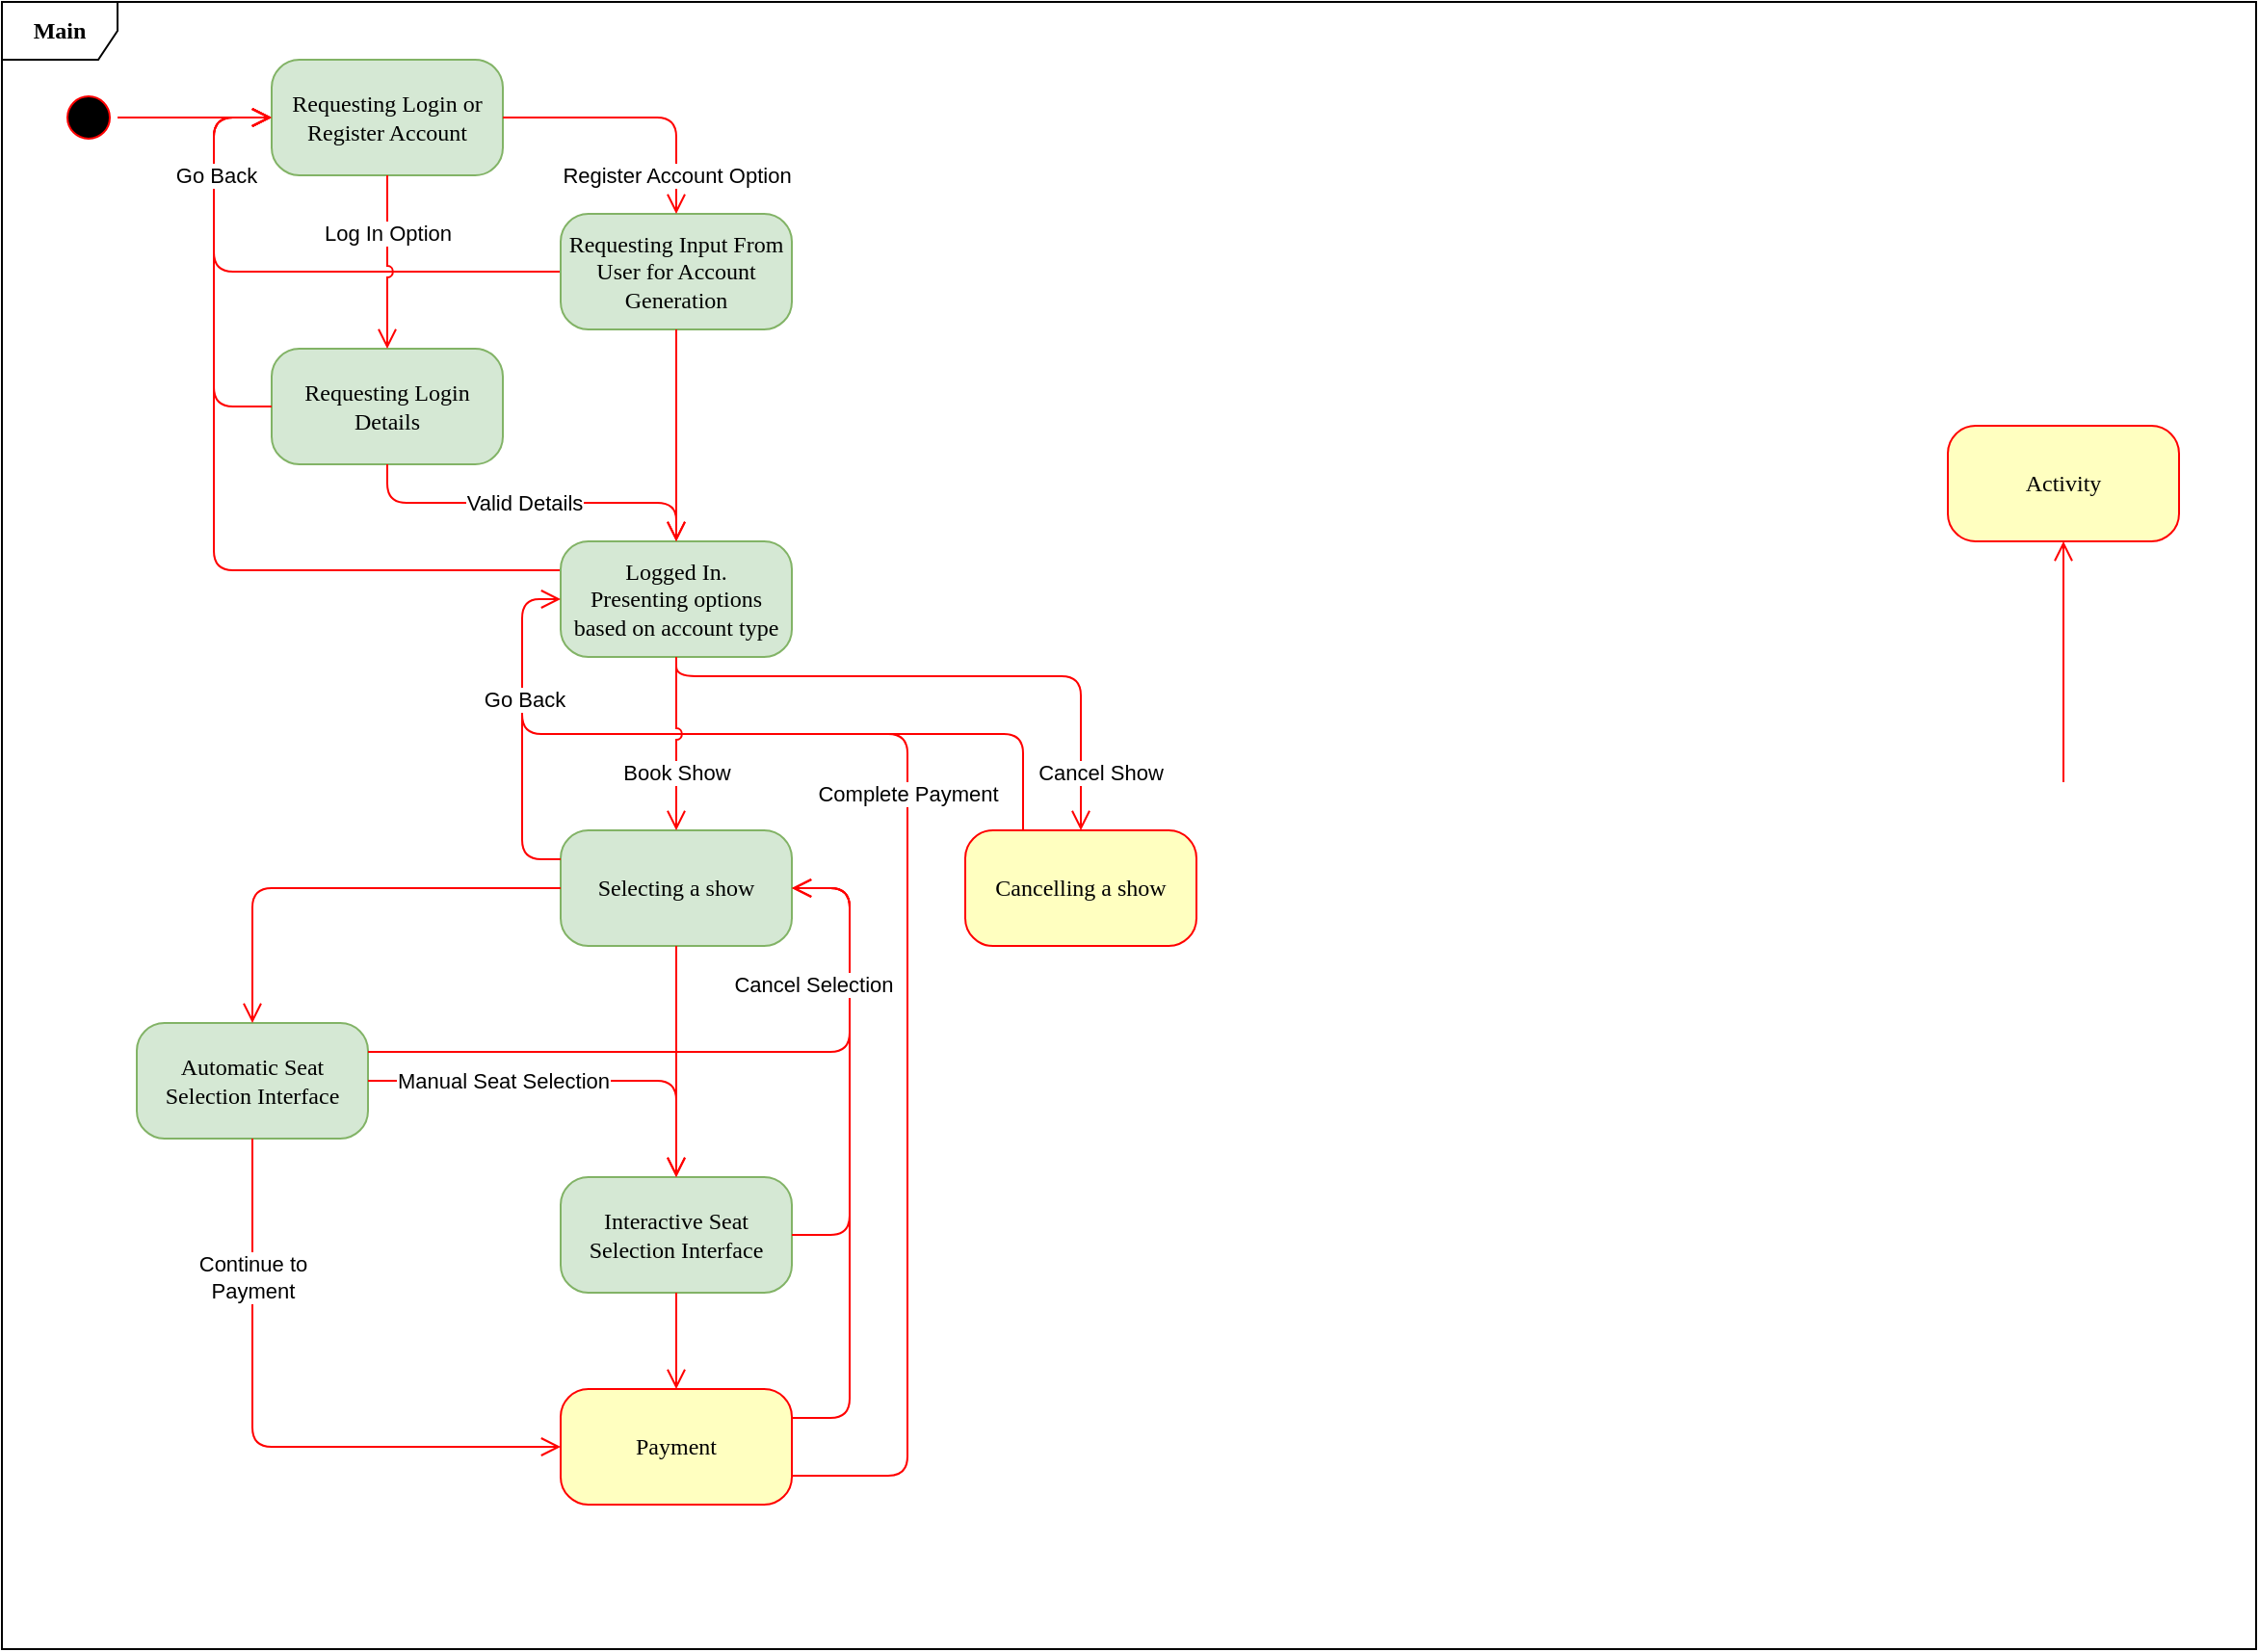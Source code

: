 <mxfile version="24.2.2" type="device">
  <diagram name="Page-1" id="58cdce13-f638-feb5-8d6f-7d28b1aa9fa0">
    <mxGraphModel dx="1386" dy="785" grid="1" gridSize="10" guides="1" tooltips="1" connect="1" arrows="1" fold="1" page="1" pageScale="1" pageWidth="1100" pageHeight="850" background="none" math="0" shadow="0">
      <root>
        <mxCell id="0" />
        <mxCell id="1" parent="0" />
        <mxCell id="2a3bc250acf0617d-8" value="Main" style="shape=umlFrame;whiteSpace=wrap;html=1;rounded=1;shadow=0;comic=0;labelBackgroundColor=none;strokeWidth=1;fontFamily=Verdana;fontSize=12;align=center;fontStyle=1" parent="1" vertex="1">
          <mxGeometry x="40" y="90" width="1170" height="855" as="geometry" />
        </mxCell>
        <mxCell id="2VK7c3jGOLDtSmd9nzvH-88" style="edgeStyle=elbowEdgeStyle;html=1;labelBackgroundColor=none;endArrow=none;endSize=8;strokeColor=#ff0000;fontFamily=Verdana;fontSize=12;align=left;exitX=1;exitY=0.25;exitDx=0;exitDy=0;endFill=0;entryX=1;entryY=0.5;entryDx=0;entryDy=0;" parent="1" source="2VK7c3jGOLDtSmd9nzvH-48" target="2VK7c3jGOLDtSmd9nzvH-32" edge="1">
          <mxGeometry relative="1" as="geometry">
            <mxPoint x="460" y="865" as="sourcePoint" />
            <mxPoint x="480" y="700" as="targetPoint" />
            <Array as="points">
              <mxPoint x="480" y="740" />
            </Array>
          </mxGeometry>
        </mxCell>
        <mxCell id="2VK7c3jGOLDtSmd9nzvH-81" style="edgeStyle=orthogonalEdgeStyle;html=1;labelBackgroundColor=none;endArrow=open;endSize=8;strokeColor=#ff0000;fontFamily=Verdana;fontSize=12;align=left;entryX=0;entryY=0.5;entryDx=0;entryDy=0;exitX=0;exitY=0.25;exitDx=0;exitDy=0;" parent="1" source="2VK7c3jGOLDtSmd9nzvH-24" target="382b91b5511bd0f7-6" edge="1">
          <mxGeometry relative="1" as="geometry">
            <mxPoint x="330" y="400" as="sourcePoint" />
            <mxPoint x="400" y="380" as="targetPoint" />
            <Array as="points">
              <mxPoint x="150" y="385" />
              <mxPoint x="150" y="150" />
            </Array>
          </mxGeometry>
        </mxCell>
        <mxCell id="2VK7c3jGOLDtSmd9nzvH-77" style="edgeStyle=elbowEdgeStyle;html=1;labelBackgroundColor=none;endArrow=none;endSize=8;strokeColor=#ff0000;fontFamily=Verdana;fontSize=12;align=left;entryX=0.25;entryY=0;entryDx=0;entryDy=0;elbow=vertical;endFill=0;" parent="1" target="2VK7c3jGOLDtSmd9nzvH-73" edge="1">
          <mxGeometry relative="1" as="geometry">
            <mxPoint x="310" y="440" as="sourcePoint" />
            <mxPoint x="490" y="550" as="targetPoint" />
            <Array as="points">
              <mxPoint x="440" y="470" />
            </Array>
          </mxGeometry>
        </mxCell>
        <mxCell id="2VK7c3jGOLDtSmd9nzvH-22" style="edgeStyle=orthogonalEdgeStyle;html=1;labelBackgroundColor=none;endArrow=open;endSize=8;strokeColor=#ff0000;fontFamily=Verdana;fontSize=12;align=left;exitX=0;exitY=0.5;exitDx=0;exitDy=0;entryX=0;entryY=0.5;entryDx=0;entryDy=0;" parent="1" source="382b91b5511bd0f7-7" target="382b91b5511bd0f7-6" edge="1">
          <mxGeometry relative="1" as="geometry">
            <mxPoint x="310" y="160" as="sourcePoint" />
            <mxPoint x="400" y="280" as="targetPoint" />
            <Array as="points">
              <mxPoint x="150" y="230" />
              <mxPoint x="150" y="150" />
            </Array>
          </mxGeometry>
        </mxCell>
        <mxCell id="382b91b5511bd0f7-1" value="" style="ellipse;html=1;shape=startState;fillColor=#000000;strokeColor=#ff0000;rounded=1;shadow=0;comic=0;labelBackgroundColor=none;fontFamily=Verdana;fontSize=12;fontColor=#000000;align=center;direction=south;" parent="1" vertex="1">
          <mxGeometry x="70" y="135" width="30" height="30" as="geometry" />
        </mxCell>
        <mxCell id="382b91b5511bd0f7-5" value="Requesting Login Details" style="rounded=1;whiteSpace=wrap;html=1;arcSize=24;fillColor=#d5e8d4;strokeColor=#82b366;shadow=0;comic=0;labelBackgroundColor=none;fontFamily=Verdana;fontSize=12;align=center;" parent="1" vertex="1">
          <mxGeometry x="180" y="270" width="120" height="60" as="geometry" />
        </mxCell>
        <mxCell id="382b91b5511bd0f7-6" value="Requesting Login or Register Account" style="rounded=1;whiteSpace=wrap;html=1;arcSize=24;fillColor=#d5e8d4;strokeColor=#82b366;shadow=0;comic=0;labelBackgroundColor=none;fontFamily=Verdana;fontSize=12;align=center;" parent="1" vertex="1">
          <mxGeometry x="180" y="120" width="120" height="60" as="geometry" />
        </mxCell>
        <mxCell id="382b91b5511bd0f7-7" value="Requesting Input From User for Account Generation" style="rounded=1;whiteSpace=wrap;html=1;arcSize=24;fillColor=#d5e8d4;strokeColor=#82b366;shadow=0;comic=0;labelBackgroundColor=none;fontFamily=Verdana;fontSize=12;align=center;" parent="1" vertex="1">
          <mxGeometry x="330" y="200" width="120" height="60" as="geometry" />
        </mxCell>
        <mxCell id="382b91b5511bd0f7-9" value="Activity" style="rounded=1;whiteSpace=wrap;html=1;arcSize=24;fillColor=#ffffc0;strokeColor=#ff0000;shadow=0;comic=0;labelBackgroundColor=none;fontFamily=Verdana;fontSize=12;fontColor=#000000;align=center;" parent="1" vertex="1">
          <mxGeometry x="1050" y="310" width="120" height="60" as="geometry" />
        </mxCell>
        <mxCell id="3cde6dad864a17aa-5" style="edgeStyle=elbowEdgeStyle;html=1;labelBackgroundColor=none;endArrow=open;endSize=8;strokeColor=#ff0000;fontFamily=Verdana;fontSize=12;align=left;" parent="1" target="382b91b5511bd0f7-9" edge="1">
          <mxGeometry relative="1" as="geometry">
            <mxPoint x="1110" y="495" as="sourcePoint" />
          </mxGeometry>
        </mxCell>
        <mxCell id="2a3bc250acf0617d-9" style="edgeStyle=orthogonalEdgeStyle;html=1;labelBackgroundColor=none;endArrow=open;endSize=8;strokeColor=#ff0000;fontFamily=Verdana;fontSize=12;align=left;" parent="1" source="382b91b5511bd0f7-1" target="382b91b5511bd0f7-6" edge="1">
          <mxGeometry relative="1" as="geometry" />
        </mxCell>
        <mxCell id="2VK7c3jGOLDtSmd9nzvH-6" style="edgeStyle=orthogonalEdgeStyle;html=1;labelBackgroundColor=none;endArrow=open;endSize=8;strokeColor=#ff0000;fontFamily=Verdana;fontSize=12;align=left;exitX=1;exitY=0.5;exitDx=0;exitDy=0;entryX=0.5;entryY=0;entryDx=0;entryDy=0;" parent="1" source="382b91b5511bd0f7-6" target="382b91b5511bd0f7-7" edge="1">
          <mxGeometry relative="1" as="geometry">
            <mxPoint x="120" y="170" as="sourcePoint" />
            <mxPoint x="200" y="170" as="targetPoint" />
          </mxGeometry>
        </mxCell>
        <mxCell id="2VK7c3jGOLDtSmd9nzvH-20" value="Register Account Option" style="edgeLabel;html=1;align=center;verticalAlign=middle;resizable=0;points=[];" parent="2VK7c3jGOLDtSmd9nzvH-6" vertex="1" connectable="0">
          <mxGeometry x="-0.275" y="3" relative="1" as="geometry">
            <mxPoint x="39" y="33" as="offset" />
          </mxGeometry>
        </mxCell>
        <mxCell id="2VK7c3jGOLDtSmd9nzvH-18" style="edgeStyle=orthogonalEdgeStyle;html=1;labelBackgroundColor=none;endArrow=open;endSize=8;strokeColor=#ff0000;fontFamily=Verdana;fontSize=12;align=left;exitX=0;exitY=0.5;exitDx=0;exitDy=0;entryX=0;entryY=0.5;entryDx=0;entryDy=0;" parent="1" source="382b91b5511bd0f7-5" target="382b91b5511bd0f7-6" edge="1">
          <mxGeometry relative="1" as="geometry">
            <mxPoint x="250" y="190" as="sourcePoint" />
            <mxPoint x="250" y="280" as="targetPoint" />
            <Array as="points">
              <mxPoint x="150" y="300" />
              <mxPoint x="150" y="150" />
            </Array>
          </mxGeometry>
        </mxCell>
        <mxCell id="2VK7c3jGOLDtSmd9nzvH-19" value="Go Back" style="edgeLabel;html=1;align=center;verticalAlign=middle;resizable=0;points=[];" parent="2VK7c3jGOLDtSmd9nzvH-18" vertex="1" connectable="0">
          <mxGeometry x="-0.111" y="-1" relative="1" as="geometry">
            <mxPoint y="-57" as="offset" />
          </mxGeometry>
        </mxCell>
        <mxCell id="2VK7c3jGOLDtSmd9nzvH-24" value="Logged In.&lt;div&gt;Presenting options based on account type&lt;/div&gt;" style="rounded=1;whiteSpace=wrap;html=1;arcSize=24;fillColor=#d5e8d4;strokeColor=#82b366;shadow=0;comic=0;labelBackgroundColor=none;fontFamily=Verdana;fontSize=12;align=center;" parent="1" vertex="1">
          <mxGeometry x="330" y="370" width="120" height="60" as="geometry" />
        </mxCell>
        <mxCell id="2VK7c3jGOLDtSmd9nzvH-26" style="edgeStyle=orthogonalEdgeStyle;html=1;labelBackgroundColor=none;endArrow=open;endSize=8;strokeColor=#ff0000;fontFamily=Verdana;fontSize=12;align=left;exitX=0.5;exitY=1;exitDx=0;exitDy=0;entryX=0.5;entryY=0;entryDx=0;entryDy=0;" parent="1" source="382b91b5511bd0f7-5" target="2VK7c3jGOLDtSmd9nzvH-24" edge="1">
          <mxGeometry relative="1" as="geometry">
            <mxPoint x="250" y="190" as="sourcePoint" />
            <mxPoint x="250" y="280" as="targetPoint" />
          </mxGeometry>
        </mxCell>
        <mxCell id="2VK7c3jGOLDtSmd9nzvH-27" value="Valid Details" style="edgeLabel;html=1;align=center;verticalAlign=middle;resizable=0;points=[];" parent="2VK7c3jGOLDtSmd9nzvH-26" vertex="1" connectable="0">
          <mxGeometry x="-0.111" y="-1" relative="1" as="geometry">
            <mxPoint x="6" y="-1" as="offset" />
          </mxGeometry>
        </mxCell>
        <mxCell id="2VK7c3jGOLDtSmd9nzvH-29" style="edgeStyle=orthogonalEdgeStyle;html=1;labelBackgroundColor=none;endArrow=open;endSize=8;strokeColor=#ff0000;fontFamily=Verdana;fontSize=12;align=left;exitX=0.5;exitY=1;exitDx=0;exitDy=0;entryX=0.5;entryY=0;entryDx=0;entryDy=0;" parent="1" source="382b91b5511bd0f7-7" target="2VK7c3jGOLDtSmd9nzvH-24" edge="1">
          <mxGeometry relative="1" as="geometry">
            <mxPoint x="250" y="340" as="sourcePoint" />
            <mxPoint x="390" y="380" as="targetPoint" />
          </mxGeometry>
        </mxCell>
        <mxCell id="2VK7c3jGOLDtSmd9nzvH-32" value="Selecting a show" style="rounded=1;whiteSpace=wrap;html=1;arcSize=24;fillColor=#d5e8d4;strokeColor=#82b366;shadow=0;comic=0;labelBackgroundColor=none;fontFamily=Verdana;fontSize=12;align=center;" parent="1" vertex="1">
          <mxGeometry x="330" y="520" width="120" height="60" as="geometry" />
        </mxCell>
        <mxCell id="2VK7c3jGOLDtSmd9nzvH-36" value="Automatic Seat Selection Interface" style="rounded=1;whiteSpace=wrap;html=1;arcSize=24;fillColor=#d5e8d4;strokeColor=#82b366;shadow=0;comic=0;labelBackgroundColor=none;fontFamily=Verdana;fontSize=12;align=center;" parent="1" vertex="1">
          <mxGeometry x="110" y="620" width="120" height="60" as="geometry" />
        </mxCell>
        <mxCell id="2VK7c3jGOLDtSmd9nzvH-37" value="Interactive Seat Selection Interface" style="rounded=1;whiteSpace=wrap;html=1;arcSize=24;fillColor=#d5e8d4;strokeColor=#82b366;shadow=0;comic=0;labelBackgroundColor=none;fontFamily=Verdana;fontSize=12;align=center;" parent="1" vertex="1">
          <mxGeometry x="330" y="700" width="120" height="60" as="geometry" />
        </mxCell>
        <mxCell id="2VK7c3jGOLDtSmd9nzvH-39" style="edgeStyle=elbowEdgeStyle;html=1;labelBackgroundColor=none;endArrow=open;endSize=8;strokeColor=#ff0000;fontFamily=Verdana;fontSize=12;align=left;exitX=0;exitY=0.5;exitDx=0;exitDy=0;entryX=0.5;entryY=0;entryDx=0;entryDy=0;" parent="1" source="2VK7c3jGOLDtSmd9nzvH-32" target="2VK7c3jGOLDtSmd9nzvH-36" edge="1">
          <mxGeometry relative="1" as="geometry">
            <mxPoint x="400" y="440" as="sourcePoint" />
            <mxPoint x="400" y="530" as="targetPoint" />
            <Array as="points">
              <mxPoint x="170" y="600" />
            </Array>
          </mxGeometry>
        </mxCell>
        <mxCell id="2VK7c3jGOLDtSmd9nzvH-44" style="edgeStyle=elbowEdgeStyle;html=1;labelBackgroundColor=none;endArrow=open;endSize=8;strokeColor=#ff0000;fontFamily=Verdana;fontSize=12;align=left;exitX=1;exitY=0.5;exitDx=0;exitDy=0;entryX=0.5;entryY=0;entryDx=0;entryDy=0;" parent="1" source="2VK7c3jGOLDtSmd9nzvH-36" target="2VK7c3jGOLDtSmd9nzvH-37" edge="1">
          <mxGeometry relative="1" as="geometry">
            <mxPoint x="350" y="570" as="sourcePoint" />
            <mxPoint x="250" y="640" as="targetPoint" />
            <Array as="points">
              <mxPoint x="390" y="680" />
            </Array>
          </mxGeometry>
        </mxCell>
        <mxCell id="2VK7c3jGOLDtSmd9nzvH-52" value="Manual Seat Selection" style="edgeLabel;html=1;align=center;verticalAlign=middle;resizable=0;points=[];" parent="2VK7c3jGOLDtSmd9nzvH-44" vertex="1" connectable="0">
          <mxGeometry x="-0.613" y="2" relative="1" as="geometry">
            <mxPoint x="29" y="2" as="offset" />
          </mxGeometry>
        </mxCell>
        <mxCell id="2VK7c3jGOLDtSmd9nzvH-48" value="Payment" style="rounded=1;whiteSpace=wrap;html=1;arcSize=24;fillColor=#ffffc0;strokeColor=#ff0000;shadow=0;comic=0;labelBackgroundColor=none;fontFamily=Verdana;fontSize=12;fontColor=#000000;align=center;" parent="1" vertex="1">
          <mxGeometry x="330" y="810" width="120" height="60" as="geometry" />
        </mxCell>
        <mxCell id="2VK7c3jGOLDtSmd9nzvH-49" style="edgeStyle=elbowEdgeStyle;html=1;labelBackgroundColor=none;endArrow=open;endSize=8;strokeColor=#ff0000;fontFamily=Verdana;fontSize=12;align=left;exitX=0.5;exitY=1;exitDx=0;exitDy=0;entryX=0.5;entryY=0;entryDx=0;entryDy=0;" parent="1" source="2VK7c3jGOLDtSmd9nzvH-37" target="2VK7c3jGOLDtSmd9nzvH-48" edge="1">
          <mxGeometry relative="1" as="geometry">
            <mxPoint x="470" y="760" as="sourcePoint" />
            <mxPoint x="470" y="810" as="targetPoint" />
            <Array as="points">
              <mxPoint x="390" y="790" />
            </Array>
          </mxGeometry>
        </mxCell>
        <mxCell id="2VK7c3jGOLDtSmd9nzvH-54" style="edgeStyle=elbowEdgeStyle;html=1;labelBackgroundColor=none;endArrow=none;endSize=8;strokeColor=#ff0000;fontFamily=Verdana;fontSize=12;align=left;exitX=1;exitY=0.75;exitDx=0;exitDy=0;endFill=0;" parent="1" source="2VK7c3jGOLDtSmd9nzvH-48" edge="1">
          <mxGeometry relative="1" as="geometry">
            <mxPoint x="310" y="670" as="sourcePoint" />
            <mxPoint x="450" y="470" as="targetPoint" />
            <Array as="points">
              <mxPoint x="510" y="690" />
            </Array>
          </mxGeometry>
        </mxCell>
        <mxCell id="2VK7c3jGOLDtSmd9nzvH-87" value="Complete Payment" style="edgeLabel;html=1;align=center;verticalAlign=middle;resizable=0;points=[];" parent="2VK7c3jGOLDtSmd9nzvH-54" vertex="1" connectable="0">
          <mxGeometry x="-0.325" relative="1" as="geometry">
            <mxPoint y="-244" as="offset" />
          </mxGeometry>
        </mxCell>
        <mxCell id="2VK7c3jGOLDtSmd9nzvH-43" style="edgeStyle=elbowEdgeStyle;html=1;labelBackgroundColor=none;endArrow=open;endSize=8;strokeColor=#ff0000;fontFamily=Verdana;fontSize=12;align=left;exitX=0.5;exitY=1;exitDx=0;exitDy=0;entryX=0.5;entryY=0;entryDx=0;entryDy=0;jumpStyle=arc;" parent="1" source="2VK7c3jGOLDtSmd9nzvH-32" target="2VK7c3jGOLDtSmd9nzvH-37" edge="1">
          <mxGeometry relative="1" as="geometry">
            <mxPoint x="340" y="560" as="sourcePoint" />
            <mxPoint x="240" y="630" as="targetPoint" />
            <Array as="points">
              <mxPoint x="390" y="600" />
            </Array>
          </mxGeometry>
        </mxCell>
        <mxCell id="2VK7c3jGOLDtSmd9nzvH-62" style="edgeStyle=elbowEdgeStyle;html=1;labelBackgroundColor=none;endArrow=open;endSize=8;strokeColor=#ff0000;fontFamily=Verdana;fontSize=12;align=left;exitX=1;exitY=0.5;exitDx=0;exitDy=0;entryX=1;entryY=0.5;entryDx=0;entryDy=0;" parent="1" source="2VK7c3jGOLDtSmd9nzvH-37" target="2VK7c3jGOLDtSmd9nzvH-32" edge="1">
          <mxGeometry relative="1" as="geometry">
            <mxPoint x="330" y="690" as="sourcePoint" />
            <mxPoint x="430" y="740" as="targetPoint" />
            <Array as="points">
              <mxPoint x="480" y="640" />
            </Array>
          </mxGeometry>
        </mxCell>
        <mxCell id="2VK7c3jGOLDtSmd9nzvH-4" style="edgeStyle=orthogonalEdgeStyle;html=1;labelBackgroundColor=none;endArrow=open;endSize=8;strokeColor=#ff0000;fontFamily=Verdana;fontSize=12;align=left;exitX=0.5;exitY=1;exitDx=0;exitDy=0;entryX=0.5;entryY=0;entryDx=0;entryDy=0;jumpStyle=arc;" parent="1" source="382b91b5511bd0f7-6" target="382b91b5511bd0f7-5" edge="1">
          <mxGeometry relative="1" as="geometry">
            <mxPoint x="110" y="160" as="sourcePoint" />
            <mxPoint x="190" y="160" as="targetPoint" />
          </mxGeometry>
        </mxCell>
        <mxCell id="2VK7c3jGOLDtSmd9nzvH-16" value="Log In Option" style="edgeLabel;html=1;align=center;verticalAlign=middle;resizable=0;points=[];" parent="2VK7c3jGOLDtSmd9nzvH-4" vertex="1" connectable="0">
          <mxGeometry x="-0.111" y="-1" relative="1" as="geometry">
            <mxPoint x="1" y="-10" as="offset" />
          </mxGeometry>
        </mxCell>
        <mxCell id="2VK7c3jGOLDtSmd9nzvH-70" style="edgeStyle=elbowEdgeStyle;html=1;labelBackgroundColor=none;endArrow=open;endSize=8;strokeColor=#ff0000;fontFamily=Verdana;fontSize=12;align=left;exitX=0;exitY=0.25;exitDx=0;exitDy=0;elbow=vertical;" parent="1" source="2VK7c3jGOLDtSmd9nzvH-32" target="2VK7c3jGOLDtSmd9nzvH-24" edge="1">
          <mxGeometry relative="1" as="geometry">
            <mxPoint x="400" y="440" as="sourcePoint" />
            <mxPoint x="400" y="530" as="targetPoint" />
            <Array as="points">
              <mxPoint x="310" y="490" />
            </Array>
          </mxGeometry>
        </mxCell>
        <mxCell id="2VK7c3jGOLDtSmd9nzvH-72" value="Go Back" style="edgeLabel;html=1;align=center;verticalAlign=middle;resizable=0;points=[];" parent="2VK7c3jGOLDtSmd9nzvH-70" vertex="1" connectable="0">
          <mxGeometry x="0.178" y="-1" relative="1" as="geometry">
            <mxPoint as="offset" />
          </mxGeometry>
        </mxCell>
        <mxCell id="2VK7c3jGOLDtSmd9nzvH-73" value="Cancelling a show" style="rounded=1;whiteSpace=wrap;html=1;arcSize=24;fillColor=#ffffc0;strokeColor=#ff0000;shadow=0;comic=0;labelBackgroundColor=none;fontFamily=Verdana;fontSize=12;fontColor=#000000;align=center;" parent="1" vertex="1">
          <mxGeometry x="540" y="520" width="120" height="60" as="geometry" />
        </mxCell>
        <mxCell id="2VK7c3jGOLDtSmd9nzvH-74" style="edgeStyle=elbowEdgeStyle;html=1;labelBackgroundColor=none;endArrow=open;endSize=8;strokeColor=#ff0000;fontFamily=Verdana;fontSize=12;align=left;exitX=0.5;exitY=1;exitDx=0;exitDy=0;entryX=0.5;entryY=0;entryDx=0;entryDy=0;elbow=vertical;" parent="1" source="2VK7c3jGOLDtSmd9nzvH-24" target="2VK7c3jGOLDtSmd9nzvH-73" edge="1">
          <mxGeometry relative="1" as="geometry">
            <mxPoint x="400" y="440" as="sourcePoint" />
            <mxPoint x="400" y="530" as="targetPoint" />
            <Array as="points">
              <mxPoint x="500" y="440" />
            </Array>
          </mxGeometry>
        </mxCell>
        <mxCell id="2VK7c3jGOLDtSmd9nzvH-76" value="Cancel Show" style="edgeLabel;html=1;align=center;verticalAlign=middle;resizable=0;points=[];" parent="2VK7c3jGOLDtSmd9nzvH-74" vertex="1" connectable="0">
          <mxGeometry x="0.769" y="-2" relative="1" as="geometry">
            <mxPoint x="12" y="4" as="offset" />
          </mxGeometry>
        </mxCell>
        <mxCell id="2VK7c3jGOLDtSmd9nzvH-33" style="edgeStyle=elbowEdgeStyle;html=1;labelBackgroundColor=none;endArrow=open;endSize=8;strokeColor=#ff0000;fontFamily=Verdana;fontSize=12;align=left;exitX=0.5;exitY=1;exitDx=0;exitDy=0;entryX=0.5;entryY=0;entryDx=0;entryDy=0;jumpStyle=arc;" parent="1" source="2VK7c3jGOLDtSmd9nzvH-24" target="2VK7c3jGOLDtSmd9nzvH-32" edge="1">
          <mxGeometry relative="1" as="geometry">
            <mxPoint x="800" y="505" as="sourcePoint" />
            <mxPoint x="800" y="380" as="targetPoint" />
          </mxGeometry>
        </mxCell>
        <mxCell id="2VK7c3jGOLDtSmd9nzvH-35" value="Book Show" style="edgeLabel;html=1;align=center;verticalAlign=middle;resizable=0;points=[];" parent="2VK7c3jGOLDtSmd9nzvH-33" vertex="1" connectable="0">
          <mxGeometry x="0.267" relative="1" as="geometry">
            <mxPoint y="3" as="offset" />
          </mxGeometry>
        </mxCell>
        <mxCell id="2VK7c3jGOLDtSmd9nzvH-84" style="edgeStyle=elbowEdgeStyle;html=1;labelBackgroundColor=none;endArrow=open;endSize=8;strokeColor=#ff0000;fontFamily=Verdana;fontSize=12;align=left;exitX=0.5;exitY=1;exitDx=0;exitDy=0;entryX=0;entryY=0.5;entryDx=0;entryDy=0;" parent="1" source="2VK7c3jGOLDtSmd9nzvH-36" target="2VK7c3jGOLDtSmd9nzvH-48" edge="1">
          <mxGeometry relative="1" as="geometry">
            <mxPoint x="340" y="560" as="sourcePoint" />
            <mxPoint x="180" y="630" as="targetPoint" />
            <Array as="points">
              <mxPoint x="170" y="830" />
            </Array>
          </mxGeometry>
        </mxCell>
        <mxCell id="2VK7c3jGOLDtSmd9nzvH-86" value="Continue to&lt;div&gt;Payment&lt;/div&gt;" style="edgeLabel;html=1;align=center;verticalAlign=middle;resizable=0;points=[];" parent="2VK7c3jGOLDtSmd9nzvH-84" vertex="1" connectable="0">
          <mxGeometry x="-0.553" relative="1" as="geometry">
            <mxPoint as="offset" />
          </mxGeometry>
        </mxCell>
        <mxCell id="2VK7c3jGOLDtSmd9nzvH-57" style="edgeStyle=elbowEdgeStyle;html=1;labelBackgroundColor=none;endArrow=open;endSize=8;strokeColor=#ff0000;fontFamily=Verdana;fontSize=12;align=left;exitX=1;exitY=0.25;exitDx=0;exitDy=0;entryX=1;entryY=0.5;entryDx=0;entryDy=0;elbow=horizontal;" parent="1" source="2VK7c3jGOLDtSmd9nzvH-36" target="2VK7c3jGOLDtSmd9nzvH-32" edge="1">
          <mxGeometry relative="1" as="geometry">
            <mxPoint x="320" y="680" as="sourcePoint" />
            <mxPoint x="420" y="730" as="targetPoint" />
            <Array as="points">
              <mxPoint x="480" y="590" />
            </Array>
          </mxGeometry>
        </mxCell>
        <mxCell id="2VK7c3jGOLDtSmd9nzvH-59" value="Cancel Selection" style="edgeLabel;html=1;align=center;verticalAlign=middle;resizable=0;points=[];" parent="2VK7c3jGOLDtSmd9nzvH-57" vertex="1" connectable="0">
          <mxGeometry x="0.187" y="1" relative="1" as="geometry">
            <mxPoint x="14" y="-34" as="offset" />
          </mxGeometry>
        </mxCell>
      </root>
    </mxGraphModel>
  </diagram>
</mxfile>
